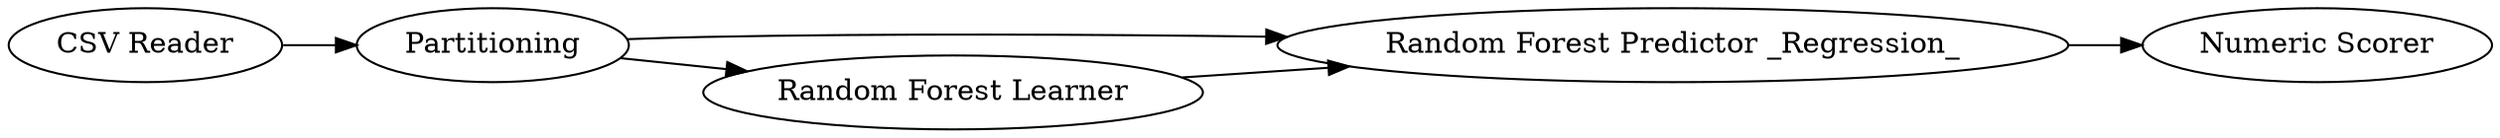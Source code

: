 digraph {
	"1206536324845222490_1" [label="CSV Reader"]
	"1206536324845222490_2" [label="Numeric Scorer"]
	"1206536324845222490_4" [label="Random Forest Predictor _Regression_"]
	"1206536324845222490_3" [label="Random Forest Learner"]
	"1206536324845222490_5" [label=Partitioning]
	"1206536324845222490_1" -> "1206536324845222490_5"
	"1206536324845222490_3" -> "1206536324845222490_4"
	"1206536324845222490_5" -> "1206536324845222490_4"
	"1206536324845222490_5" -> "1206536324845222490_3"
	"1206536324845222490_4" -> "1206536324845222490_2"
	rankdir=LR
}

